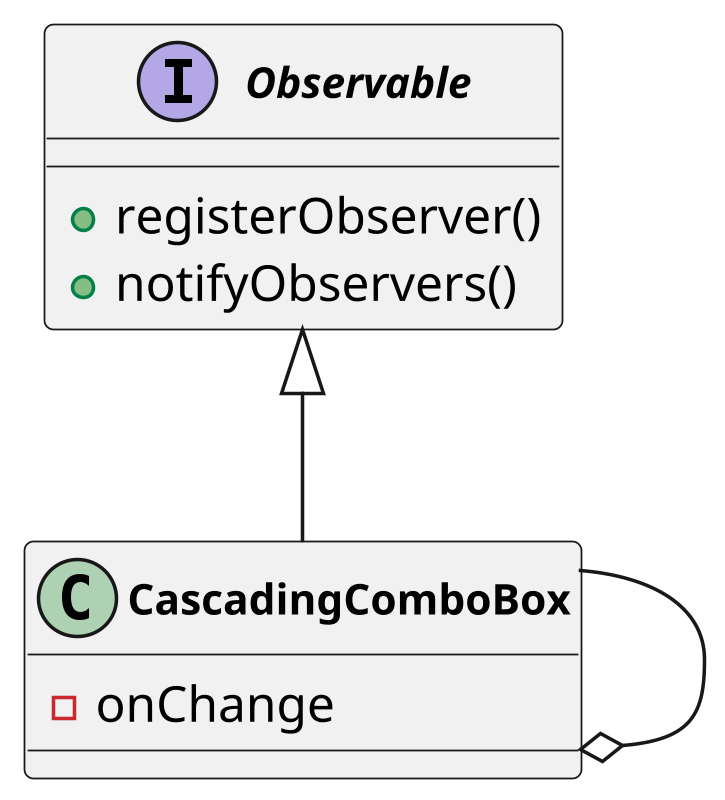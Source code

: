 @startuml

skinparam defaultFontName "Fira Code"
skinparam class {
    FontStyle bold
    FontSize 12
}

scale 800*800

interface Observable{
    +registerObserver()
    +notifyObservers()
}

class CascadingComboBox{
    -onChange
}

Observable <|-down- CascadingComboBox
CascadingComboBox --o CascadingComboBox

@enduml